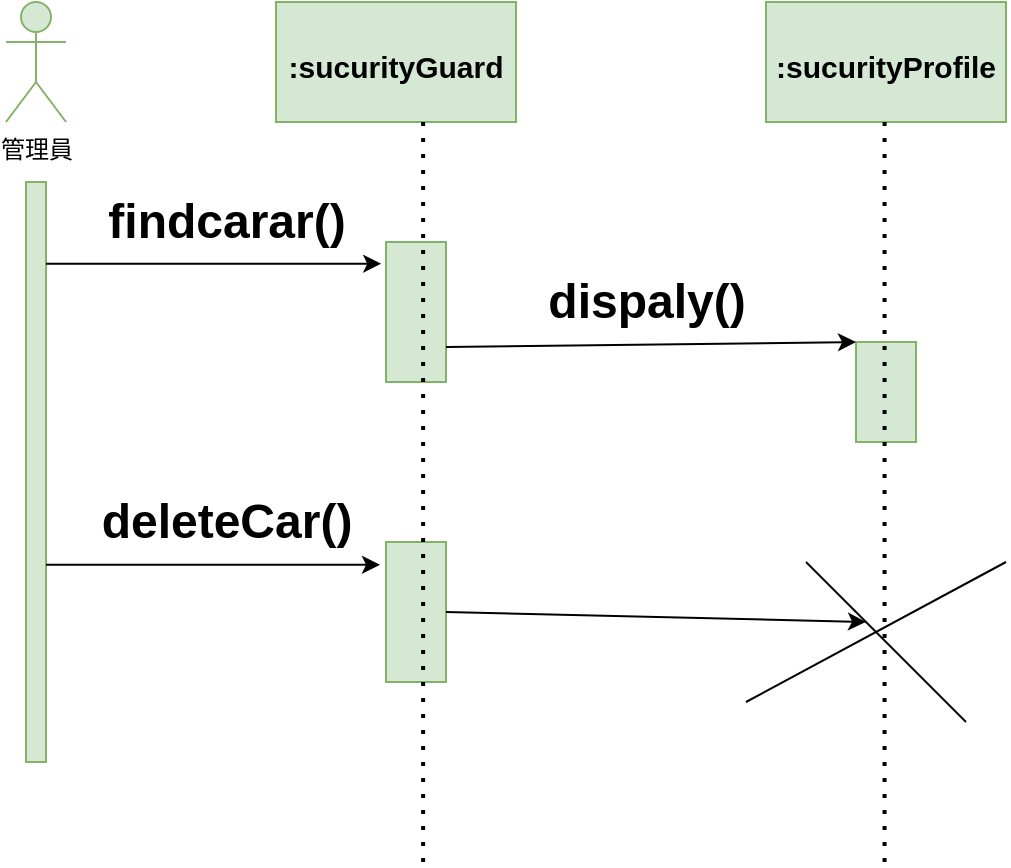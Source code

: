 <?xml version="1.0" encoding="UTF-8"?>
<mxfile version="22.1.11" type="google" pages="2">
  <diagram name="第 1 页" id="SdBCGy6qiX4zF8PBchx3">
    <mxGraphModel dx="390" dy="801" grid="1" gridSize="10" guides="1" tooltips="1" connect="1" arrows="1" fold="1" page="1" pageScale="1" pageWidth="827" pageHeight="1169" math="0" shadow="0">
      <root>
        <mxCell id="0" />
        <mxCell id="1" parent="0" />
        <mxCell id="U6kOpqA4BYuFInqFqMkD-1" value="管理員" style="shape=umlActor;verticalLabelPosition=bottom;verticalAlign=top;html=1;outlineConnect=0;fillColor=#d5e8d4;strokeColor=#82b366;" parent="1" vertex="1">
          <mxGeometry x="100" y="90" width="30" height="60" as="geometry" />
        </mxCell>
        <mxCell id="U6kOpqA4BYuFInqFqMkD-3" value="" style="html=1;points=[[0,0,0,0,5],[0,1,0,0,-5],[1,0,0,0,5],[1,1,0,0,-5]];perimeter=orthogonalPerimeter;outlineConnect=0;targetShapes=umlLifeline;portConstraint=eastwest;newEdgeStyle={&quot;curved&quot;:0,&quot;rounded&quot;:0};fillColor=#d5e8d4;strokeColor=#82b366;" parent="1" vertex="1">
          <mxGeometry x="110" y="180" width="10" height="290" as="geometry" />
        </mxCell>
        <mxCell id="U6kOpqA4BYuFInqFqMkD-9" value="&lt;font style=&quot;font-size: 15px;&quot;&gt;:sucurityGuard&lt;/font&gt;" style="rounded=0;whiteSpace=wrap;html=1;fillColor=#d5e8d4;strokeColor=#82b366;fontSize=20;fontStyle=1" parent="1" vertex="1">
          <mxGeometry x="235" y="90" width="120" height="60" as="geometry" />
        </mxCell>
        <mxCell id="U6kOpqA4BYuFInqFqMkD-51" value="" style="endArrow=classic;html=1;rounded=0;entryX=-0.08;entryY=0.155;entryDx=0;entryDy=0;entryPerimeter=0;" parent="1" source="U6kOpqA4BYuFInqFqMkD-3" target="U6kOpqA4BYuFInqFqMkD-34" edge="1">
          <mxGeometry width="50" height="50" relative="1" as="geometry">
            <mxPoint x="390" y="320" as="sourcePoint" />
            <mxPoint x="290" y="270" as="targetPoint" />
          </mxGeometry>
        </mxCell>
        <mxCell id="U6kOpqA4BYuFInqFqMkD-52" value="findcarar()" style="text;strokeColor=none;fillColor=none;html=1;fontSize=24;fontStyle=1;verticalAlign=middle;align=center;" parent="1" vertex="1">
          <mxGeometry x="160" y="180" width="100" height="40" as="geometry" />
        </mxCell>
        <mxCell id="U6kOpqA4BYuFInqFqMkD-34" value="" style="rounded=0;whiteSpace=wrap;html=1;fillColor=#d5e8d4;strokeColor=#82b366;" parent="1" vertex="1">
          <mxGeometry x="290" y="210" width="30" height="70" as="geometry" />
        </mxCell>
        <mxCell id="wemDjiCjZ48iCX2srbBQ-4" value="" style="rounded=0;whiteSpace=wrap;html=1;fillColor=#d5e8d4;strokeColor=#82b366;" vertex="1" parent="1">
          <mxGeometry x="290" y="360" width="30" height="70" as="geometry" />
        </mxCell>
        <mxCell id="wemDjiCjZ48iCX2srbBQ-5" value="" style="endArrow=classic;html=1;rounded=0;entryX=-0.1;entryY=0.163;entryDx=0;entryDy=0;entryPerimeter=0;" edge="1" parent="1" source="U6kOpqA4BYuFInqFqMkD-3" target="wemDjiCjZ48iCX2srbBQ-4">
          <mxGeometry width="50" height="50" relative="1" as="geometry">
            <mxPoint x="150" y="400" as="sourcePoint" />
            <mxPoint x="260" y="270" as="targetPoint" />
          </mxGeometry>
        </mxCell>
        <mxCell id="wemDjiCjZ48iCX2srbBQ-6" value="deleteCar()" style="text;strokeColor=none;fillColor=none;html=1;fontSize=24;fontStyle=1;verticalAlign=middle;align=center;" vertex="1" parent="1">
          <mxGeometry x="160" y="330" width="100" height="40" as="geometry" />
        </mxCell>
        <mxCell id="wemDjiCjZ48iCX2srbBQ-7" value="&lt;font style=&quot;font-size: 15px;&quot;&gt;:sucurityProfile&lt;/font&gt;" style="rounded=0;whiteSpace=wrap;html=1;fillColor=#d5e8d4;strokeColor=#82b366;fontSize=20;fontStyle=1" vertex="1" parent="1">
          <mxGeometry x="480" y="90" width="120" height="60" as="geometry" />
        </mxCell>
        <mxCell id="wemDjiCjZ48iCX2srbBQ-8" value="" style="rounded=0;whiteSpace=wrap;html=1;fillColor=#d5e8d4;strokeColor=#82b366;" vertex="1" parent="1">
          <mxGeometry x="525" y="260" width="30" height="50" as="geometry" />
        </mxCell>
        <mxCell id="wemDjiCjZ48iCX2srbBQ-9" value="" style="endArrow=none;dashed=1;html=1;dashPattern=1 3;strokeWidth=2;rounded=0;" edge="1" parent="1">
          <mxGeometry width="50" height="50" relative="1" as="geometry">
            <mxPoint x="308.57" y="520" as="sourcePoint" />
            <mxPoint x="308.57" y="150" as="targetPoint" />
          </mxGeometry>
        </mxCell>
        <mxCell id="wemDjiCjZ48iCX2srbBQ-10" value="" style="endArrow=none;dashed=1;html=1;dashPattern=1 3;strokeWidth=2;rounded=0;" edge="1" parent="1">
          <mxGeometry width="50" height="50" relative="1" as="geometry">
            <mxPoint x="539.29" y="520" as="sourcePoint" />
            <mxPoint x="539.29" y="150" as="targetPoint" />
            <Array as="points">
              <mxPoint x="539.29" y="330" />
            </Array>
          </mxGeometry>
        </mxCell>
        <mxCell id="wemDjiCjZ48iCX2srbBQ-11" value="" style="endArrow=classic;html=1;rounded=0;exitX=1;exitY=0.75;exitDx=0;exitDy=0;entryX=0;entryY=0;entryDx=0;entryDy=0;" edge="1" parent="1" source="U6kOpqA4BYuFInqFqMkD-34" target="wemDjiCjZ48iCX2srbBQ-8">
          <mxGeometry width="50" height="50" relative="1" as="geometry">
            <mxPoint x="390" y="320" as="sourcePoint" />
            <mxPoint x="440" y="270" as="targetPoint" />
          </mxGeometry>
        </mxCell>
        <mxCell id="wemDjiCjZ48iCX2srbBQ-12" value="dispaly()" style="text;strokeColor=none;fillColor=none;html=1;fontSize=24;fontStyle=1;verticalAlign=middle;align=center;" vertex="1" parent="1">
          <mxGeometry x="370" y="220" width="100" height="40" as="geometry" />
        </mxCell>
        <mxCell id="wemDjiCjZ48iCX2srbBQ-13" value="" style="endArrow=none;html=1;rounded=0;" edge="1" parent="1">
          <mxGeometry width="50" height="50" relative="1" as="geometry">
            <mxPoint x="470" y="440" as="sourcePoint" />
            <mxPoint x="600" y="370" as="targetPoint" />
          </mxGeometry>
        </mxCell>
        <mxCell id="wemDjiCjZ48iCX2srbBQ-14" value="" style="endArrow=none;html=1;rounded=0;" edge="1" parent="1">
          <mxGeometry width="50" height="50" relative="1" as="geometry">
            <mxPoint x="580" y="450" as="sourcePoint" />
            <mxPoint x="500" y="370" as="targetPoint" />
          </mxGeometry>
        </mxCell>
        <mxCell id="wemDjiCjZ48iCX2srbBQ-15" value="" style="endArrow=classic;html=1;rounded=0;exitX=1;exitY=0.5;exitDx=0;exitDy=0;" edge="1" parent="1" source="wemDjiCjZ48iCX2srbBQ-4">
          <mxGeometry width="50" height="50" relative="1" as="geometry">
            <mxPoint x="390" y="320" as="sourcePoint" />
            <mxPoint x="530" y="400" as="targetPoint" />
          </mxGeometry>
        </mxCell>
      </root>
    </mxGraphModel>
  </diagram>
  <diagram id="km2zvPQzvDtK-hDvkoVc" name="第 2 页">
    <mxGraphModel dx="273" dy="561" grid="1" gridSize="10" guides="1" tooltips="1" connect="1" arrows="1" fold="1" page="1" pageScale="1" pageWidth="827" pageHeight="1169" math="0" shadow="0">
      <root>
        <mxCell id="0" />
        <mxCell id="1" parent="0" />
      </root>
    </mxGraphModel>
  </diagram>
</mxfile>
